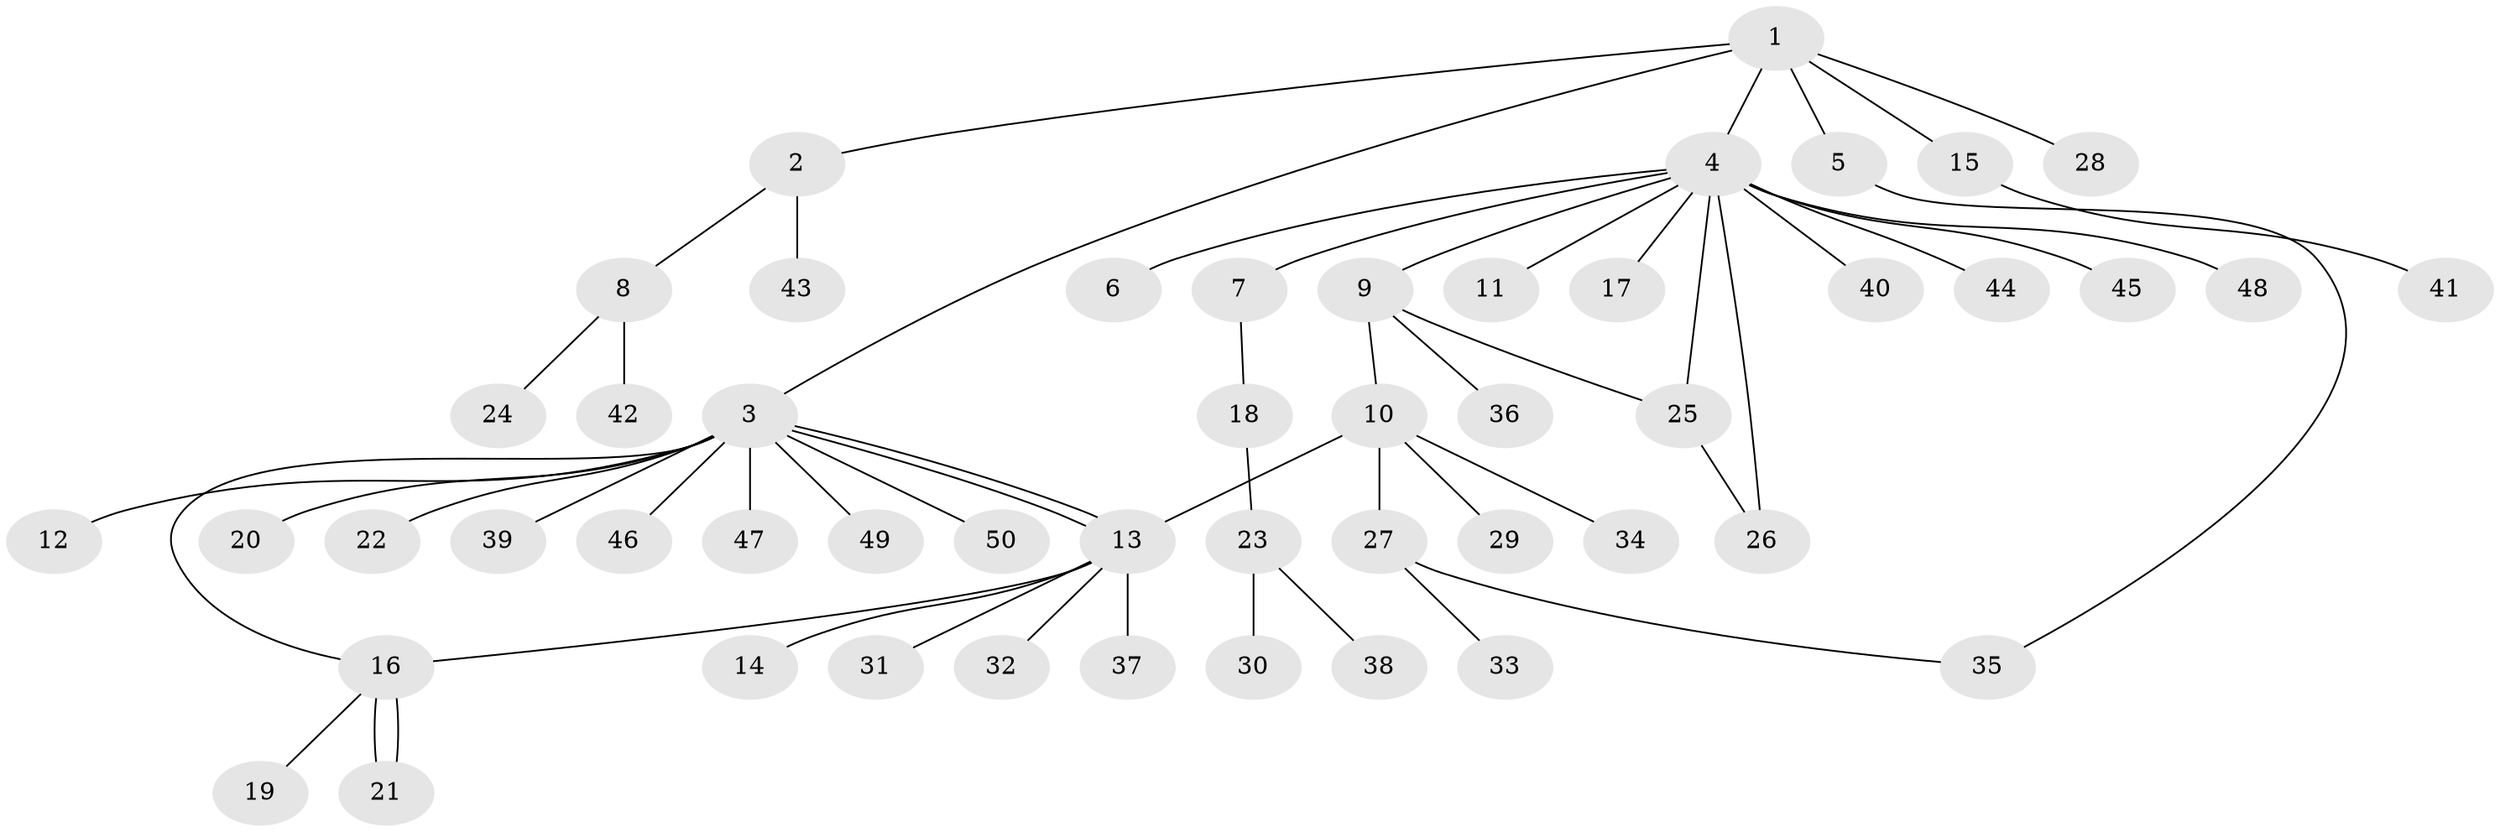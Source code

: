 // Generated by graph-tools (version 1.1) at 2025/49/03/09/25 03:49:51]
// undirected, 50 vertices, 56 edges
graph export_dot {
graph [start="1"]
  node [color=gray90,style=filled];
  1;
  2;
  3;
  4;
  5;
  6;
  7;
  8;
  9;
  10;
  11;
  12;
  13;
  14;
  15;
  16;
  17;
  18;
  19;
  20;
  21;
  22;
  23;
  24;
  25;
  26;
  27;
  28;
  29;
  30;
  31;
  32;
  33;
  34;
  35;
  36;
  37;
  38;
  39;
  40;
  41;
  42;
  43;
  44;
  45;
  46;
  47;
  48;
  49;
  50;
  1 -- 2;
  1 -- 3;
  1 -- 4;
  1 -- 5;
  1 -- 15;
  1 -- 28;
  2 -- 8;
  2 -- 43;
  3 -- 12;
  3 -- 13;
  3 -- 13;
  3 -- 16;
  3 -- 20;
  3 -- 22;
  3 -- 39;
  3 -- 46;
  3 -- 47;
  3 -- 49;
  3 -- 50;
  4 -- 6;
  4 -- 7;
  4 -- 9;
  4 -- 11;
  4 -- 17;
  4 -- 25;
  4 -- 26;
  4 -- 40;
  4 -- 44;
  4 -- 45;
  4 -- 48;
  5 -- 35;
  7 -- 18;
  8 -- 24;
  8 -- 42;
  9 -- 10;
  9 -- 25;
  9 -- 36;
  10 -- 13;
  10 -- 27;
  10 -- 29;
  10 -- 34;
  13 -- 14;
  13 -- 16;
  13 -- 31;
  13 -- 32;
  13 -- 37;
  15 -- 41;
  16 -- 19;
  16 -- 21;
  16 -- 21;
  18 -- 23;
  23 -- 30;
  23 -- 38;
  25 -- 26;
  27 -- 33;
  27 -- 35;
}
